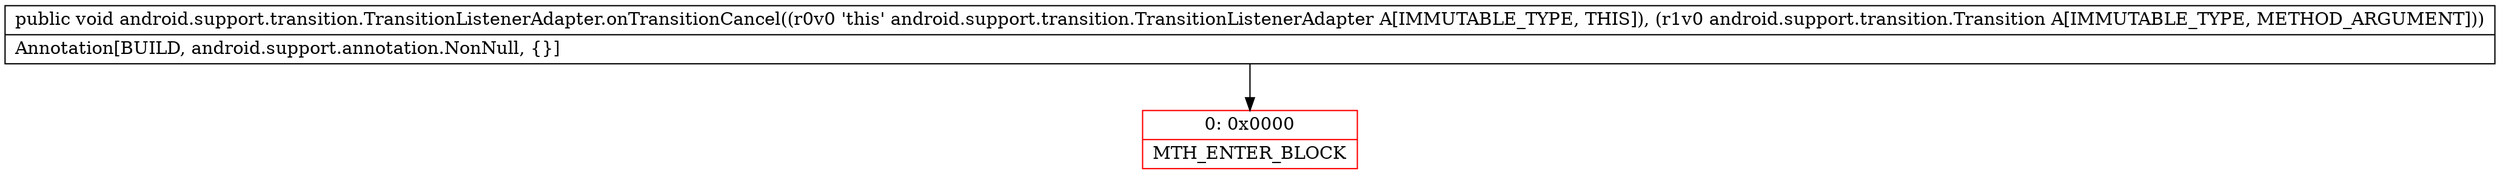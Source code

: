 digraph "CFG forandroid.support.transition.TransitionListenerAdapter.onTransitionCancel(Landroid\/support\/transition\/Transition;)V" {
subgraph cluster_Region_1702297001 {
label = "R(0)";
node [shape=record,color=blue];
}
Node_0 [shape=record,color=red,label="{0\:\ 0x0000|MTH_ENTER_BLOCK\l}"];
MethodNode[shape=record,label="{public void android.support.transition.TransitionListenerAdapter.onTransitionCancel((r0v0 'this' android.support.transition.TransitionListenerAdapter A[IMMUTABLE_TYPE, THIS]), (r1v0 android.support.transition.Transition A[IMMUTABLE_TYPE, METHOD_ARGUMENT]))  | Annotation[BUILD, android.support.annotation.NonNull, \{\}]\l}"];
MethodNode -> Node_0;
}

